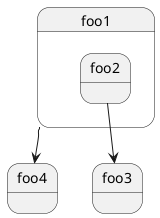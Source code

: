{
  "sha1": "ntrujymcbbrxye9yui4c9h8xo0lubx7",
  "insertion": {
    "when": "2024-06-04T17:28:39Z",
    "user": "plantuml@gmail.com"
  }
}
@startuml
set separator none
state foo1 {
  state foo2
}
state foo3
foo2 --> foo3

state foo4
foo1 --> foo4
@enduml
